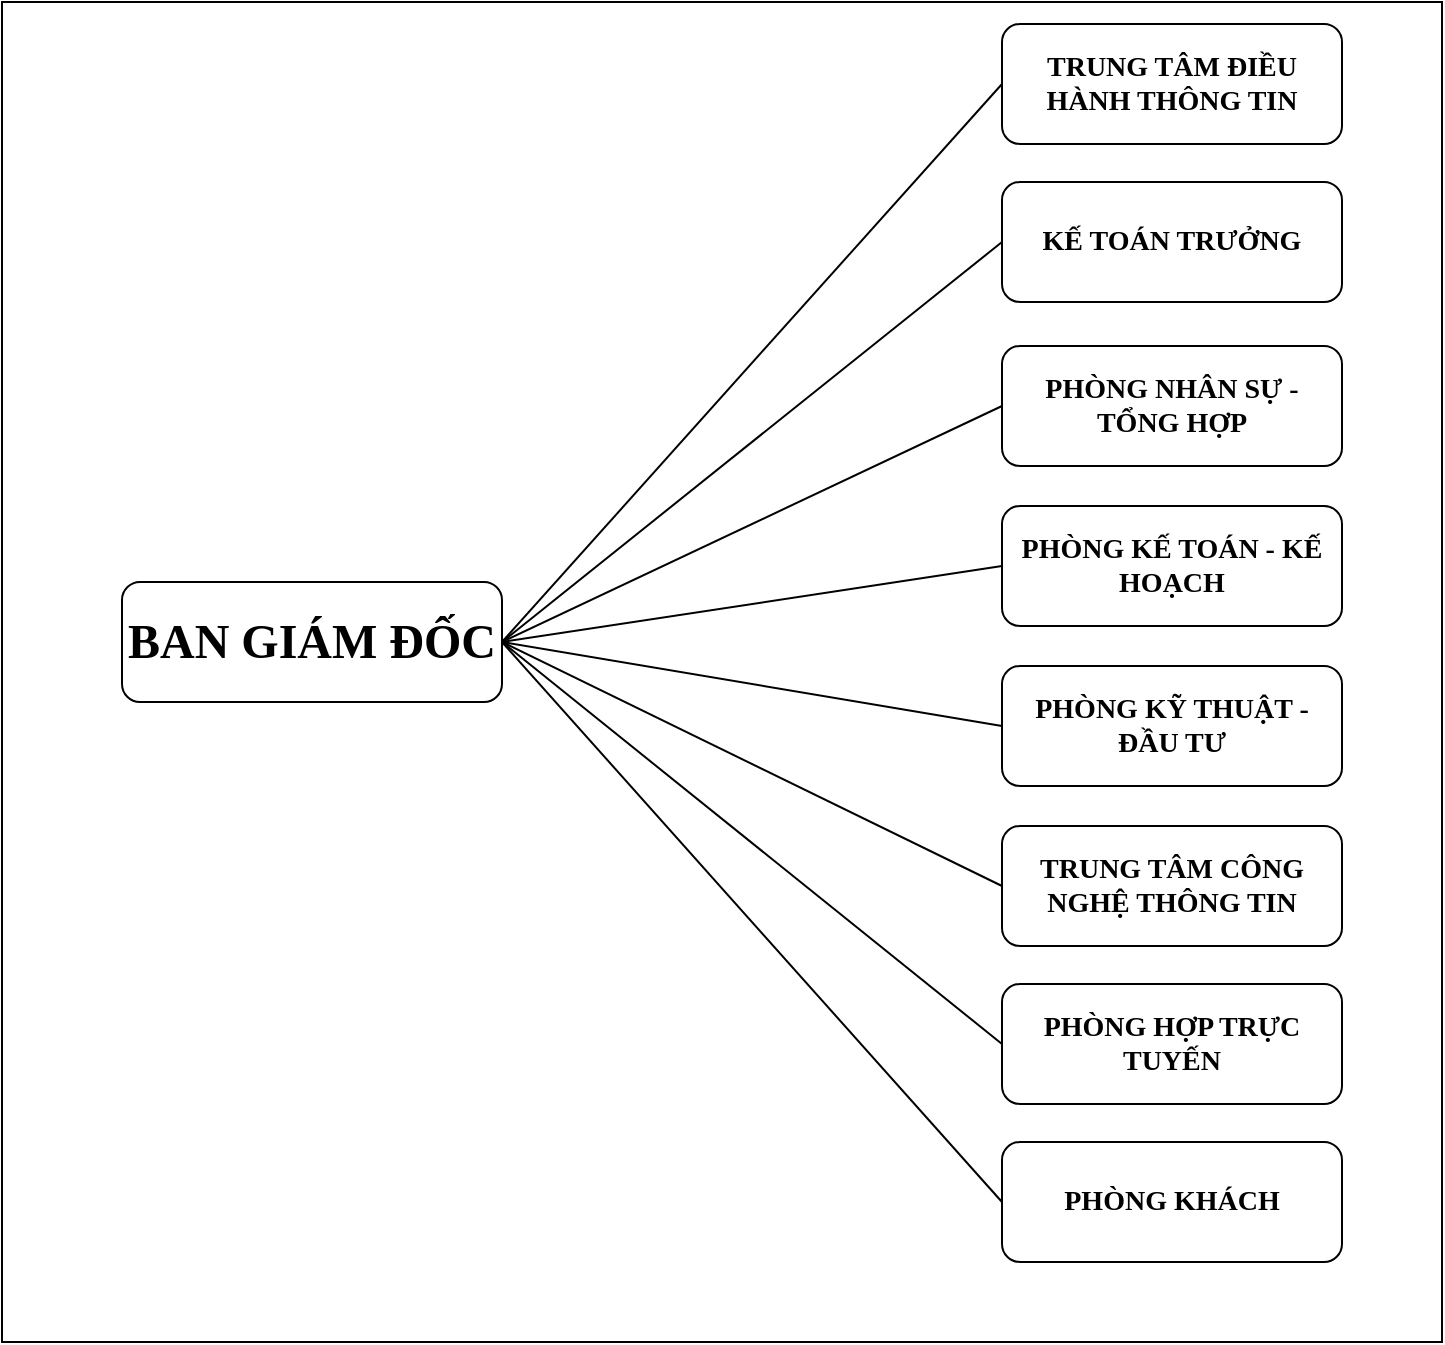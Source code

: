 <mxfile version="21.3.2" type="device">
  <diagram name="Page-1" id="74e2e168-ea6b-b213-b513-2b3c1d86103e">
    <mxGraphModel dx="1290" dy="541" grid="1" gridSize="10" guides="1" tooltips="1" connect="1" arrows="1" fold="1" page="1" pageScale="1" pageWidth="1100" pageHeight="850" background="none" math="0" shadow="0">
      <root>
        <mxCell id="0" />
        <mxCell id="1" parent="0" />
        <mxCell id="ftVB0XyiXFlE7DIb2aKS-2" value="" style="rounded=0;whiteSpace=wrap;html=1;" parent="1" vertex="1">
          <mxGeometry x="10" y="10" width="720" height="670" as="geometry" />
        </mxCell>
        <mxCell id="ftVB0XyiXFlE7DIb2aKS-3" value="&lt;font style=&quot;font-size: 24px;&quot; face=&quot;Times New Roman&quot;&gt;&lt;b style=&quot;&quot;&gt;BAN GIÁM ĐỐC&lt;/b&gt;&lt;/font&gt;" style="rounded=1;whiteSpace=wrap;html=1;" parent="1" vertex="1">
          <mxGeometry x="70" y="300" width="190" height="60" as="geometry" />
        </mxCell>
        <mxCell id="ftVB0XyiXFlE7DIb2aKS-4" value="&lt;font style=&quot;font-size: 14px;&quot; face=&quot;Times New Roman&quot;&gt;&lt;b&gt;KẾ TOÁN TRƯỞNG&lt;/b&gt;&lt;/font&gt;" style="rounded=1;whiteSpace=wrap;html=1;" parent="1" vertex="1">
          <mxGeometry x="510" y="100" width="170" height="60" as="geometry" />
        </mxCell>
        <mxCell id="ftVB0XyiXFlE7DIb2aKS-5" value="&lt;font style=&quot;font-size: 14px;&quot; face=&quot;Times New Roman&quot;&gt;&lt;b&gt;PHÒNG NHÂN SỰ - TỔNG HỢP&lt;/b&gt;&lt;/font&gt;" style="rounded=1;whiteSpace=wrap;html=1;" parent="1" vertex="1">
          <mxGeometry x="510" y="182" width="170" height="60" as="geometry" />
        </mxCell>
        <mxCell id="ftVB0XyiXFlE7DIb2aKS-6" value="&lt;font style=&quot;font-size: 14px;&quot; face=&quot;Times New Roman&quot;&gt;&lt;b&gt;PHÒNG KẾ TOÁN - KẾ HOẠCH&lt;/b&gt;&lt;/font&gt;" style="rounded=1;whiteSpace=wrap;html=1;" parent="1" vertex="1">
          <mxGeometry x="510" y="262" width="170" height="60" as="geometry" />
        </mxCell>
        <mxCell id="ftVB0XyiXFlE7DIb2aKS-7" value="&lt;font style=&quot;font-size: 14px;&quot; face=&quot;Times New Roman&quot;&gt;&lt;b&gt;PHÒNG KỸ THUẬT - ĐẦU TƯ&lt;/b&gt;&lt;/font&gt;" style="rounded=1;whiteSpace=wrap;html=1;" parent="1" vertex="1">
          <mxGeometry x="510" y="342" width="170" height="60" as="geometry" />
        </mxCell>
        <mxCell id="ftVB0XyiXFlE7DIb2aKS-8" value="&lt;font style=&quot;font-size: 14px;&quot; face=&quot;Times New Roman&quot;&gt;&lt;b&gt;TRUNG TÂM CÔNG NGHỆ THÔNG TIN&lt;/b&gt;&lt;/font&gt;" style="rounded=1;whiteSpace=wrap;html=1;" parent="1" vertex="1">
          <mxGeometry x="510" y="422" width="170" height="60" as="geometry" />
        </mxCell>
        <mxCell id="ftVB0XyiXFlE7DIb2aKS-9" value="&lt;font style=&quot;font-size: 14px;&quot; face=&quot;Times New Roman&quot;&gt;&lt;b&gt;TRUNG TÂM ĐIỀU HÀNH THÔNG TIN&lt;/b&gt;&lt;/font&gt;" style="rounded=1;whiteSpace=wrap;html=1;" parent="1" vertex="1">
          <mxGeometry x="510" y="21" width="170" height="60" as="geometry" />
        </mxCell>
        <mxCell id="1-L5MzN1Q_OWwjRO3sJj-1" value="" style="endArrow=none;html=1;rounded=0;entryX=0;entryY=0.5;entryDx=0;entryDy=0;exitX=1;exitY=0.5;exitDx=0;exitDy=0;" parent="1" source="ftVB0XyiXFlE7DIb2aKS-3" target="ftVB0XyiXFlE7DIb2aKS-4" edge="1">
          <mxGeometry width="50" height="50" relative="1" as="geometry">
            <mxPoint x="270" y="230" as="sourcePoint" />
            <mxPoint x="320" y="180" as="targetPoint" />
          </mxGeometry>
        </mxCell>
        <mxCell id="1-L5MzN1Q_OWwjRO3sJj-2" value="" style="endArrow=none;html=1;rounded=0;entryX=0;entryY=0.5;entryDx=0;entryDy=0;exitX=1;exitY=0.5;exitDx=0;exitDy=0;" parent="1" source="ftVB0XyiXFlE7DIb2aKS-3" target="ftVB0XyiXFlE7DIb2aKS-5" edge="1">
          <mxGeometry width="50" height="50" relative="1" as="geometry">
            <mxPoint x="520" y="310" as="sourcePoint" />
            <mxPoint x="570" y="260" as="targetPoint" />
          </mxGeometry>
        </mxCell>
        <mxCell id="1-L5MzN1Q_OWwjRO3sJj-3" value="" style="endArrow=none;html=1;rounded=0;entryX=0;entryY=0.5;entryDx=0;entryDy=0;exitX=1;exitY=0.5;exitDx=0;exitDy=0;" parent="1" source="ftVB0XyiXFlE7DIb2aKS-3" target="ftVB0XyiXFlE7DIb2aKS-6" edge="1">
          <mxGeometry width="50" height="50" relative="1" as="geometry">
            <mxPoint x="520" y="310" as="sourcePoint" />
            <mxPoint x="570" y="260" as="targetPoint" />
          </mxGeometry>
        </mxCell>
        <mxCell id="1-L5MzN1Q_OWwjRO3sJj-4" value="" style="endArrow=none;html=1;rounded=0;exitX=1;exitY=0.5;exitDx=0;exitDy=0;entryX=0;entryY=0.5;entryDx=0;entryDy=0;" parent="1" source="ftVB0XyiXFlE7DIb2aKS-3" target="ftVB0XyiXFlE7DIb2aKS-7" edge="1">
          <mxGeometry width="50" height="50" relative="1" as="geometry">
            <mxPoint x="520" y="310" as="sourcePoint" />
            <mxPoint x="570" y="260" as="targetPoint" />
          </mxGeometry>
        </mxCell>
        <mxCell id="1-L5MzN1Q_OWwjRO3sJj-5" value="" style="endArrow=none;html=1;rounded=0;exitX=1;exitY=0.5;exitDx=0;exitDy=0;entryX=0;entryY=0.5;entryDx=0;entryDy=0;" parent="1" source="ftVB0XyiXFlE7DIb2aKS-3" target="ftVB0XyiXFlE7DIb2aKS-8" edge="1">
          <mxGeometry width="50" height="50" relative="1" as="geometry">
            <mxPoint x="520" y="310" as="sourcePoint" />
            <mxPoint x="570" y="260" as="targetPoint" />
          </mxGeometry>
        </mxCell>
        <mxCell id="1-L5MzN1Q_OWwjRO3sJj-6" value="" style="endArrow=none;html=1;rounded=0;exitX=1;exitY=0.5;exitDx=0;exitDy=0;entryX=0;entryY=0.5;entryDx=0;entryDy=0;" parent="1" source="ftVB0XyiXFlE7DIb2aKS-3" target="ftVB0XyiXFlE7DIb2aKS-9" edge="1">
          <mxGeometry width="50" height="50" relative="1" as="geometry">
            <mxPoint x="520" y="310" as="sourcePoint" />
            <mxPoint x="570" y="260" as="targetPoint" />
          </mxGeometry>
        </mxCell>
        <mxCell id="1-L5MzN1Q_OWwjRO3sJj-7" value="&lt;font face=&quot;Times New Roman&quot;&gt;&lt;span style=&quot;font-size: 14px;&quot;&gt;&lt;b&gt;PHÒNG HỢP TRỰC TUYẾN&lt;/b&gt;&lt;/span&gt;&lt;/font&gt;" style="rounded=1;whiteSpace=wrap;html=1;" parent="1" vertex="1">
          <mxGeometry x="510" y="501" width="170" height="60" as="geometry" />
        </mxCell>
        <mxCell id="1-L5MzN1Q_OWwjRO3sJj-8" value="" style="endArrow=none;html=1;rounded=0;exitX=1;exitY=0.5;exitDx=0;exitDy=0;entryX=0;entryY=0.5;entryDx=0;entryDy=0;" parent="1" source="ftVB0XyiXFlE7DIb2aKS-3" target="1-L5MzN1Q_OWwjRO3sJj-7" edge="1">
          <mxGeometry width="50" height="50" relative="1" as="geometry">
            <mxPoint x="500" y="320" as="sourcePoint" />
            <mxPoint x="550" y="270" as="targetPoint" />
          </mxGeometry>
        </mxCell>
        <mxCell id="rtnZStKT6W4wek51y2rO-10" value="&lt;font style=&quot;font-size: 14px;&quot; face=&quot;Times New Roman&quot;&gt;&lt;b&gt;PHÒNG KHÁCH&lt;/b&gt;&lt;/font&gt;" style="rounded=1;whiteSpace=wrap;html=1;" parent="1" vertex="1">
          <mxGeometry x="510" y="580" width="170" height="60" as="geometry" />
        </mxCell>
        <mxCell id="rtnZStKT6W4wek51y2rO-11" value="" style="endArrow=none;html=1;rounded=0;entryX=0;entryY=0.5;entryDx=0;entryDy=0;exitX=1;exitY=0.5;exitDx=0;exitDy=0;" parent="1" source="ftVB0XyiXFlE7DIb2aKS-3" target="rtnZStKT6W4wek51y2rO-10" edge="1">
          <mxGeometry width="50" height="50" relative="1" as="geometry">
            <mxPoint x="180" y="280" as="sourcePoint" />
            <mxPoint x="600" y="300" as="targetPoint" />
          </mxGeometry>
        </mxCell>
      </root>
    </mxGraphModel>
  </diagram>
</mxfile>
